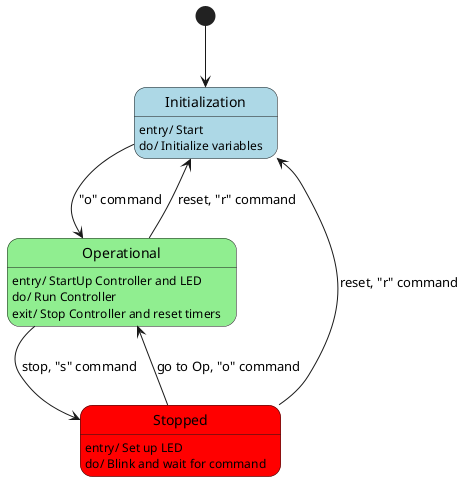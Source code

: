 @startuml

state "Initialization" as I #LightBlue
state "Operational" as O #LightGreen
state "Stopped" as S #Red

[*] --> I

I: entry/ Start
I: do/ Initialize variables

O: entry/ StartUp Controller and LED
O: do/ Run Controller
O: exit/ Stop Controller and reset timers

S: entry/ Set up LED
S: do/ Blink and wait for command

I --> O: "o" command
O --> I: reset, "r" command
O --> S: stop, "s" command
S --> O: go to Op, "o" command
S --> I: reset, "r" command

@enduml